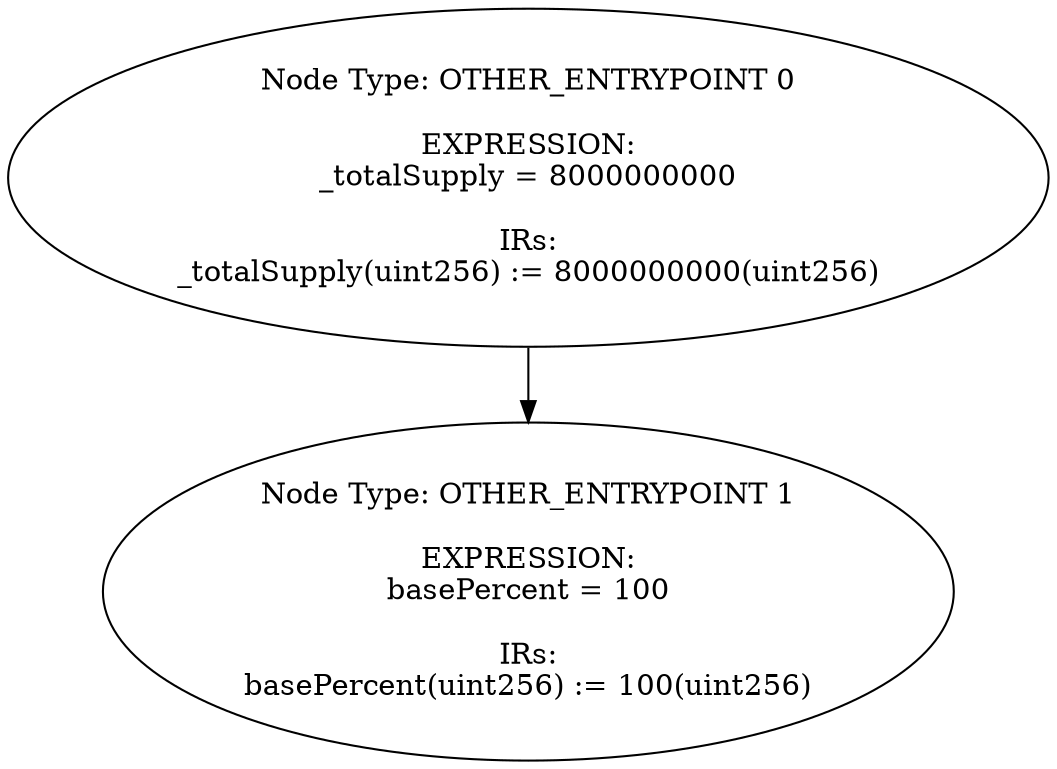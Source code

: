 digraph{
0[label="Node Type: OTHER_ENTRYPOINT 0

EXPRESSION:
_totalSupply = 8000000000

IRs:
_totalSupply(uint256) := 8000000000(uint256)"];
0->1;
1[label="Node Type: OTHER_ENTRYPOINT 1

EXPRESSION:
basePercent = 100

IRs:
basePercent(uint256) := 100(uint256)"];
}
